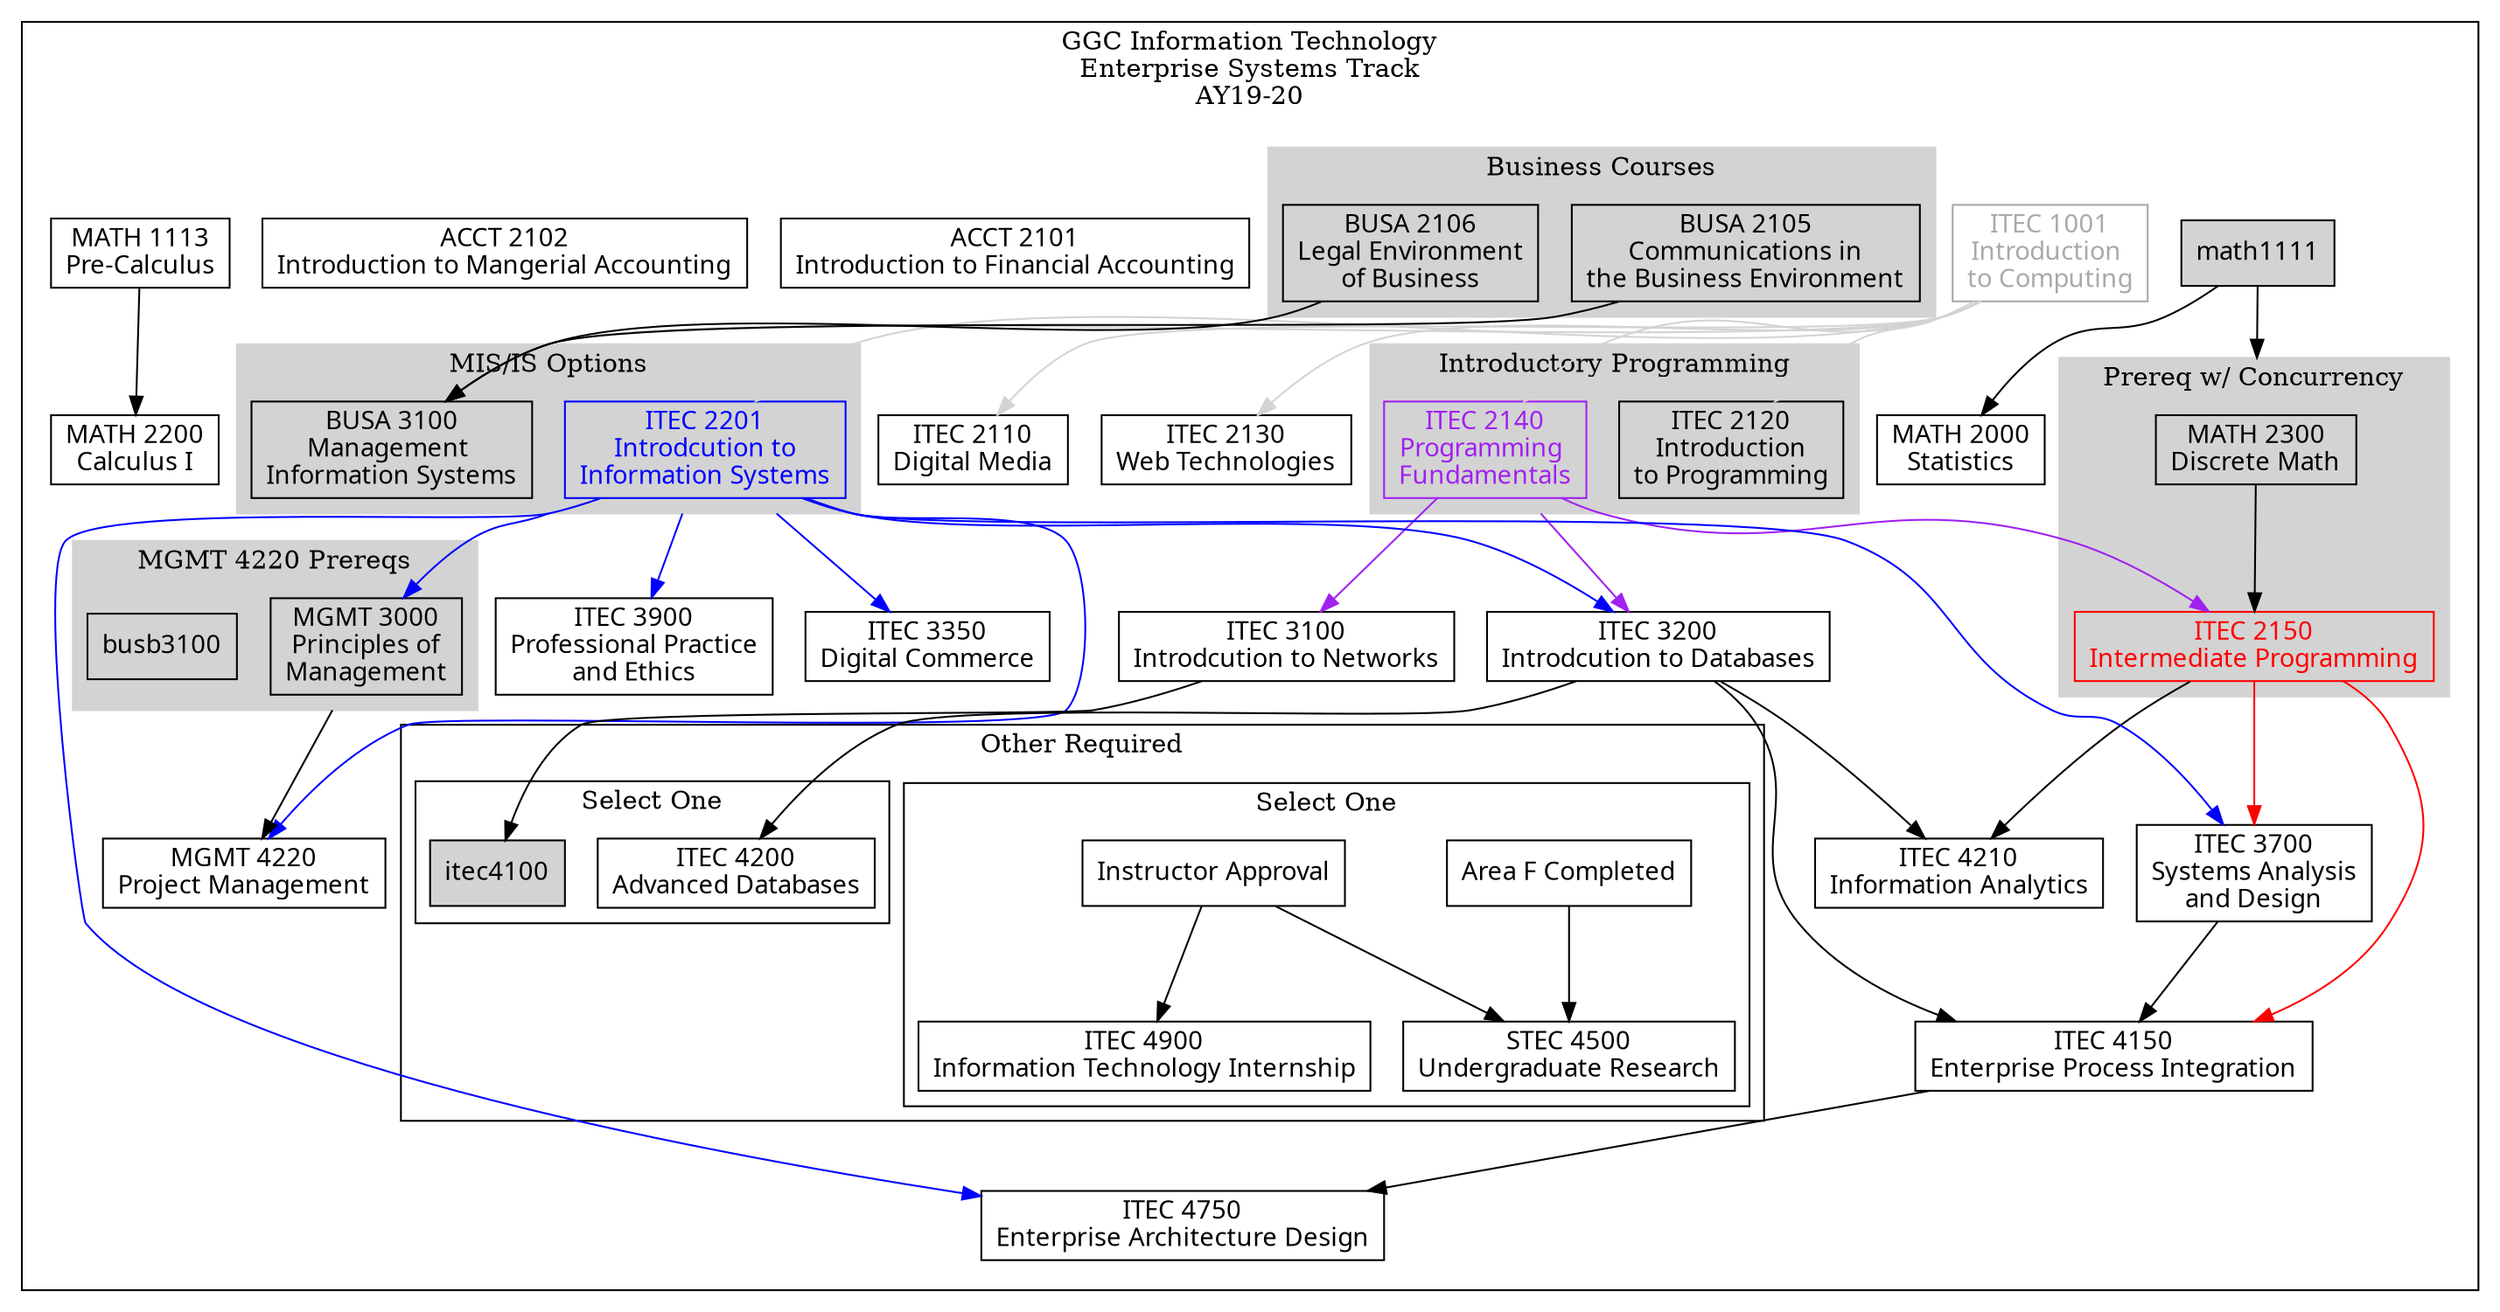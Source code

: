 digraph G {

    node [shape = record, fontname="Sans serif" fontsize="14"];
    compound = true //  needed to link clusters and nodes
    splines = true
    ranksep=0.75

     // All
    itec1001[label = "ITEC 1001\nIntroduction \nto Computing" color=darkgray fontcolor=darkgray]
    itec2110[label = "ITEC 2110\nDigital Media"]
    itec2120[label = "ITEC 2120\nIntroduction\nto Programming"]
    itec2130[label = "ITEC 2130\nWeb Technologies"]
    itec2140[label = "ITEC 2140\nProgramming \nFundamentals" color=purple fontcolor=purple]
    itec2150[label = "ITEC 2150\nIntermediate Programming" color=red fontcolor=red]
    itec2201[label = "ITEC 2201\nIntrodcution to\nInformation Systems" color=blue fontcolor=blue]
    itec3100[label = "ITEC 3100\nIntrodcution to Networks"]
    itec3200[label = "ITEC 3200\nIntrodcution to Databases"]
    itec3900[label = "ITEC 3900\nProfessional Practice\nand Ethics"]
    busa2105[label = "BUSA 2105\nCommunications in\nthe Business Environment"]
    busa2106[label = "BUSA 2106\nLegal Environment\nof Business"]
    busa3100[label = "BUSA 3100\nManagement \nInformation Systems"]
    math1113[label = "MATH 1113\nPre-Calculus"]
    math2300[label = "MATH 2300\nDiscrete Math"]
    math2000[label = "MATH 2000\nStatistics"]
    math2200[label = "MATH 2200\nCalculus I"]

    // Enterprise Systems
    itec3350[label = "ITEC 3350\nDigital Commerce"]
    itec3700[label = "ITEC 3700\nSystems Analysis\nand Design"]
    itec4150[label = "ITEC 4150\nEnterprise Process Integration"]
    itec4200[label = "ITEC 4200\nAdvanced Databases"]
    itec4210[label = "ITEC 4210\nInformation Analytics"]
    itec4750[label = "ITEC 4750\nEnterprise Architecture Design"]
    itec4900[label = "ITEC 4900\nInformation Technology Internship"]
    stec4500[label = "STEC 4500\nUndergraduate Research"]
    areaF[label = "Area F Completed"]
    instructorapproval[label = "Instructor Approval"]
    acct2101[label = "ACCT 2101\nIntroduction to Financial Accounting"]
    acct2102[label = "ACCT 2102\nIntroduction to Mangerial Accounting"]
    mgmt3000[label = "MGMT 3000\nPrinciples of\nManagement"]
    mgmt4220[label = "MGMT 4220\nProject Management"]


    subgraph clusteres {
        label="GGC Information Technology\nEnterprise Systems Track\nAY19-20"

        subgraph clusterrequired {
            label=""
            node [style=filled];
            style=filled;

            color="#FFFFFF";

            acct2101
            acct2102
            itec1001 -> itec2110 [color=lightgray]

            itec1001 -> itec2120 [color=lightgray]
            itec1001 -> itec2130 [color=lightgray]
            itec1001 -> itec2201 [color=lightgray]
            itec1001 -> busa3100 [color=lightgray]
            itec2140 -> itec2150 [color=purple]
            itec2140 -> itec3100 [color=purple]
            itec2201 -> itec3200 [ltail=cluster22013100 color=blue]
            itec2140 -> itec3200 [ltail=cluster21202140 color=purple]

            itec2201 -> itec3350 [ltail=cluster22013100 color=blue]
            itec2150 -> itec4150 [color=red]
            itec3200 -> itec4150
            itec3700 -> itec4150
            itec2201 -> itec4750 [color=blue]
            itec4150 -> itec4750
            itec2201 -> mgmt4220 [color=blue]
            mgmt3000 -> mgmt4220 [ltail=cluster30003100]
            itec2150 -> itec4210
            itec3200 -> itec4210
            itec3100 -> itec4100
            itec3200 -> itec4200

            busa2106 -> busa3100
            busa2105 -> busa3100
            itec1001 -> itec2140 [color=lightgray]

            itec2150 -> itec3700 [lltail=clusterdiscrete color=red]
            itec2201 -> itec3700 [color=blue]

            itec2201 -> itec3900 [ltail=cluster22013100 color=blue]
            itec2201 -> mgmt3000 [ltail=cluster22013100 color=blue]

            math1113 -> math2200
            math1111 -> math2000
            math1111 -> math2300 [lhead=clusterdiscrete]

            subgraph cluster21202140 {
                label = "Introductory Programming";
                color=lightgrey;
                itec2120
                itec2140
            }
            subgraph cluster30003100 {
                label = "MGMT 4220 Prereqs";
                color=lightgrey;
                busb3100
                mgmt3000
                
            }
            subgraph cluster22013100 {
                label = "MIS/IS Options";
                color=lightgrey;
                busa3100
                itec2201
            }
            subgraph cluster21052106 {
                label = "Business Courses"
                color=lightgrey;
                busa2105
                busa2106
            }
            
            subgraph clusterdiscrete {
                label = "Prereq w/ Concurrency";
                node [style=filled];
                style=filled;
                color=lightgrey;
                math2300 -> itec2150
            }

            subgraph clusterotherrequired {
                label = "Other Required"
                node [style=filled];
                style=filled;
                graph[style=solid]
                color=black;

                subgraph clusteritecopt1 {
                    label = "Select One";
                    areaF -> stec4500
                    instructorapproval -> stec4500
                    instructorapproval -> itec4900
                }

                subgraph clusteritecopt2 {
                    label = "Select One";
                    itec4100
                    itec4200
                }
            }
        }    
    }
}
